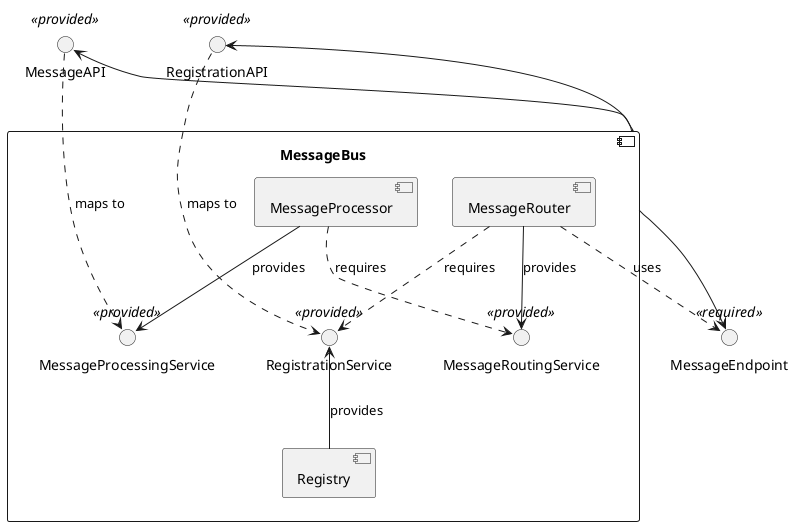 @startuml
skinparam componentStyle uml2

interface RegistrationAPI <<provided>>
interface MessageAPI <<provided>>
interface MessageEndpoint <<required>>

component MessageBus {
  interface RegistrationService <<provided>>
  interface MessageProcessingService <<provided>>
  interface MessageRoutingService <<provided>>
  component Registry
  component MessageRouter
  component MessageProcessor

  RegistrationService <-- Registry : provides
  MessageRouter ..> RegistrationService : requires
  MessageProcessor --> MessageProcessingService : provides
  MessageRouter --> MessageRoutingService : provides
  MessageProcessor ..> MessageRoutingService : requires
}

RegistrationAPI <-- MessageBus
MessageAPI <-- MessageBus
MessageBus --> MessageEndpoint
MessageAPI ..> MessageProcessingService : maps to
MessageRouter ..> MessageEndpoint : uses
RegistrationAPI ..> RegistrationService : maps to

@enduml